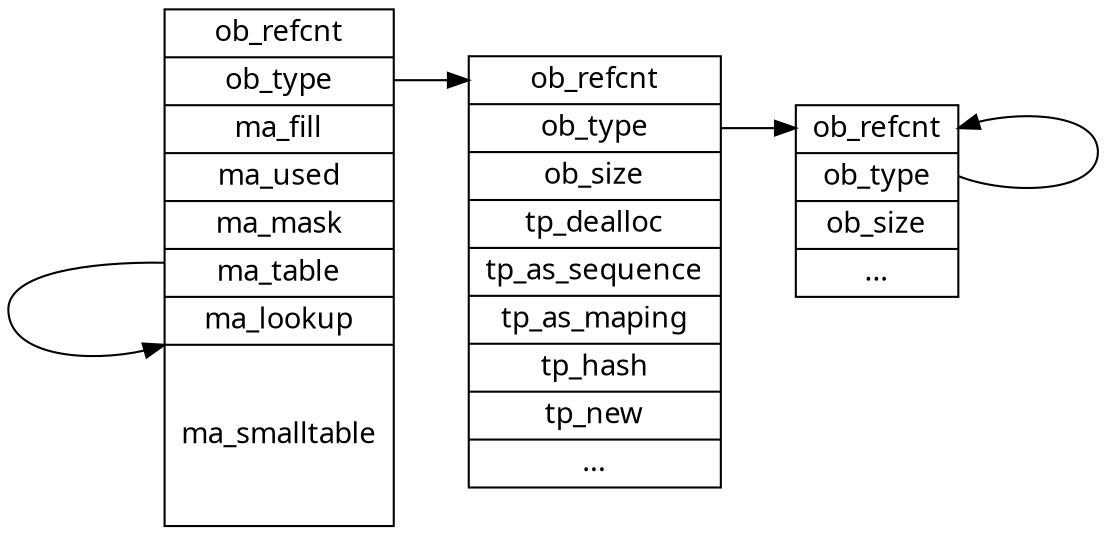 digraph dict_obj {
    rankdir = LR;
    node [shape=record, fontname="monaco"];
    edge [fontname="monaco"];

    dict_obj [label="<f1> ob_refcnt | <f2> ob_type | <f4> ma_fill | <f5> ma_used\
                     | <f6> ma_mask | <f7> ma_table | <f8> ma_lookup | <f9>\
                     \n\nma_smalltable\n\n\n"];
    dict_type [label="<f1> ob_refcnt | <f2> ob_type | <f3> ob_size | <f4> tp_dealloc | <f5> tp_as_sequence | <f6> tp_as_maping | <f7> tp_hash | <f8> tp_new | <f9> ..."];
    type_type [label="<f1> ob_refcnt | <f2> ob_type | <f3> ob_size | <f4> ..."];

    dict_obj:f2 -> dict_type:f1;
    dict_type:f2 -> type_type:f1;
    type_type:f2:e -> type_type:f1:e;
    dict_obj:f7 -> dict_obj:f9:nw;
}

